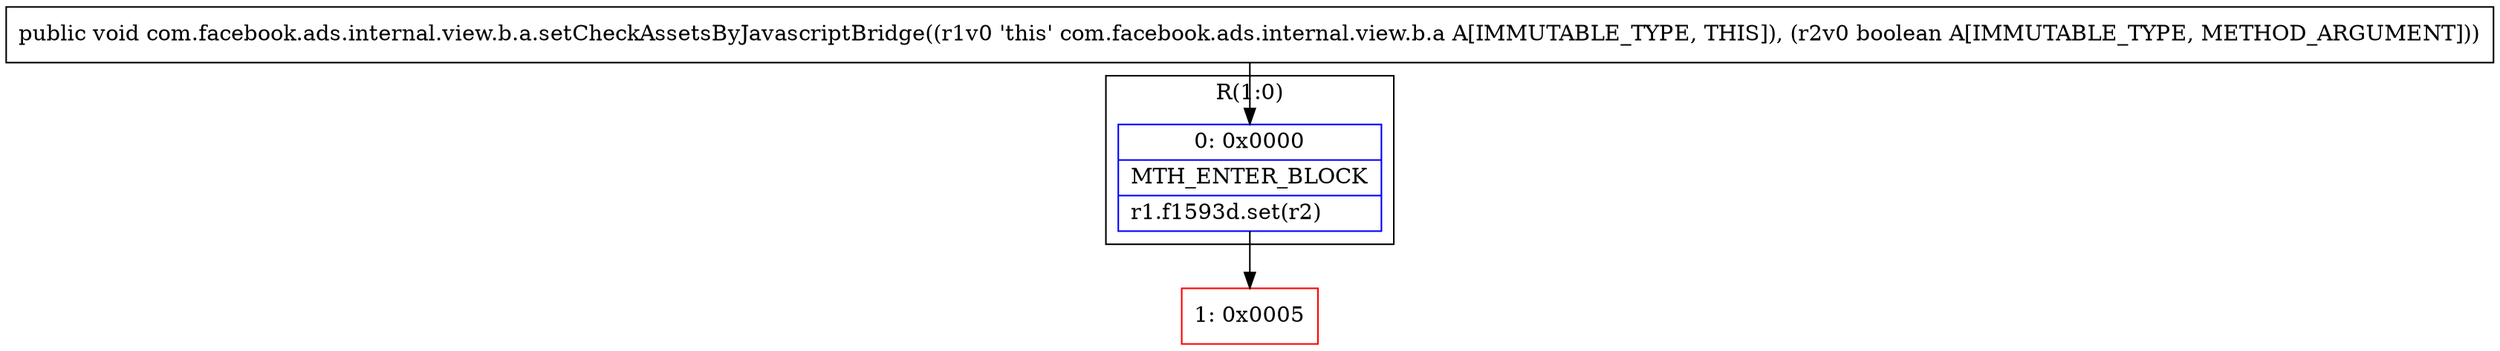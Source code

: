 digraph "CFG forcom.facebook.ads.internal.view.b.a.setCheckAssetsByJavascriptBridge(Z)V" {
subgraph cluster_Region_1239691252 {
label = "R(1:0)";
node [shape=record,color=blue];
Node_0 [shape=record,label="{0\:\ 0x0000|MTH_ENTER_BLOCK\l|r1.f1593d.set(r2)\l}"];
}
Node_1 [shape=record,color=red,label="{1\:\ 0x0005}"];
MethodNode[shape=record,label="{public void com.facebook.ads.internal.view.b.a.setCheckAssetsByJavascriptBridge((r1v0 'this' com.facebook.ads.internal.view.b.a A[IMMUTABLE_TYPE, THIS]), (r2v0 boolean A[IMMUTABLE_TYPE, METHOD_ARGUMENT])) }"];
MethodNode -> Node_0;
Node_0 -> Node_1;
}

